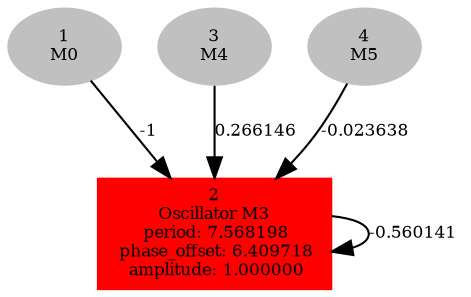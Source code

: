  digraph g{ forcelabels=true;
1[label=<1<BR/>M0>,color="grey",style=filled,fontsize=8];
2 [label=<2<BR />Oscillator M3<BR /> period: 7.568198<BR /> phase_offset: 6.409718<BR /> amplitude: 1.000000>, shape=box,color=red,style=filled,fontsize=8];3[label=<3<BR/>M4>,color="grey",style=filled,fontsize=8];
4[label=<4<BR/>M5>,color="grey",style=filled,fontsize=8];
1 -> 2[label="-1 ",fontsize="8"];
2 -> 2[label="-0.560141 ",fontsize="8"];
3 -> 2[label="0.266146 ",fontsize="8"];
4 -> 2[label="-0.023638 ",fontsize="8"];
 }
